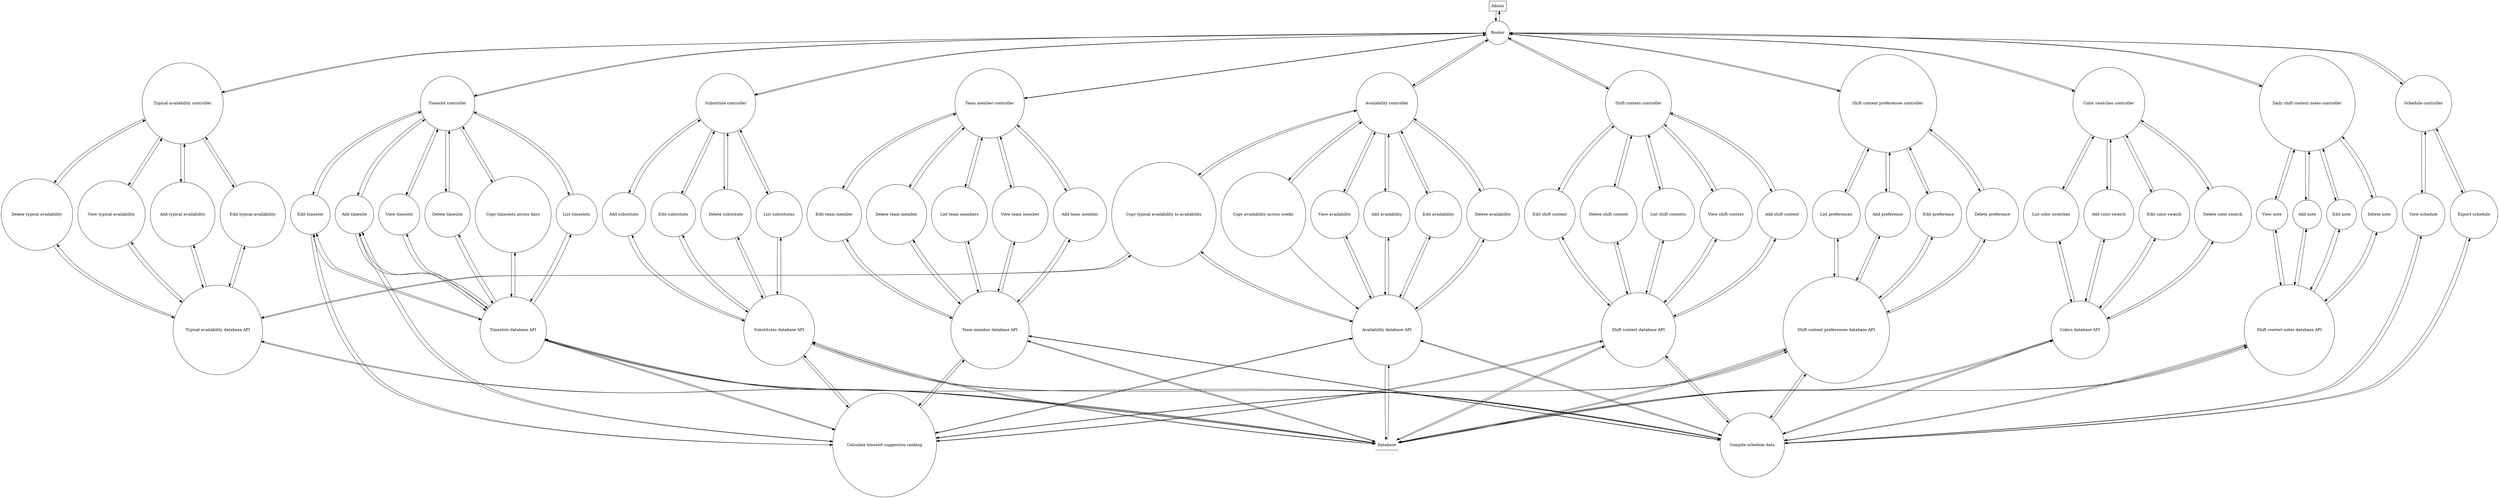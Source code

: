digraph data_flow_diagram {
    node [ shape = circle ]
    
    Admin [ shape = box ]

    Admin -> Router -> Admin

    subgraph controllers {
        rank = same
        
        "Team member controller"
        "Typical availability controller"
        "Availability controller"
        "Shift context controller"
        "Shift context preferences controller"
        "Color swatches controller"
        "Daily shift context notes controller"
        "Timeslot controller"
        "Substitute controller"
        "Schedule controller"
    }
    
    Router -> {
        "Team member controller"
        "Typical availability controller"
        "Availability controller"
        "Shift context controller"
        "Shift context preferences controller"
        "Color swatches controller"
        "Daily shift context notes controller"
        "Timeslot controller"
        "Substitute controller"
        "Schedule controller"
    } -> Router
    
    subgraph actions {
        rank = same
        
        "List team members"
        "View team member"
        "Add team member"
        "Edit team member"
        "Delete team member"
        
        "View typical availability"
        "Add typical availability"
        "Edit typical availability"
        "Delete typical availability"
        
        "View availability"
        "Add availability"
        "Edit availability"
        "Delete availability"
        "Copy typical availability to availability"
        "Copy availability across weeks"
        
        "List shift contexts"
        "View shift context"
        "Add shift context"
        "Edit shift context"
        "Delete shift context"
        
        "List preferences"
        "Add preference"
        "Edit preference"
        "Delete preference"
        
        "List color swatches"
        "Add color swatch"
        "Edit color swatch"
        "Delete color swatch"
        
        "View note"
        "Add note"
        "Edit note"
        "Delete note"
        
        "List timeslots"
        "View timeslot"
        "Add timeslot"
        "Edit timeslot"
        "Delete timeslot"
        "Copy timeslots across days"
        
        "List substitutes"
        "Add substitute"
        "Edit substitute"
        "Delete substitute"
        
        "View schedule"
        "Export schedule"
    }

    "Team member controller" -> {
        "List team members"
        "View team member"
        "Add team member"
        "Edit team member"
        "Delete team member"
    } -> "Team member controller"

    "Typical availability controller" -> {
        "View typical availability"
        "Add typical availability"
        "Edit typical availability"
        "Delete typical availability"
    } -> "Typical availability controller"

    "Availability controller" -> {
        "View availability"
        "Add availability"
        "Edit availability"
        "Delete availability"
        "Copy typical availability to availability"
        "Copy availability across weeks"
    } -> "Availability controller"

    "Shift context controller" -> {
        "List shift contexts"
        "View shift context"
        "Add shift context"
        "Edit shift context"
        "Delete shift context"
    } -> "Shift context controller"

    "Shift context preferences controller" -> {
        "List preferences"
        "Add preference"
        "Edit preference"
        "Delete preference"
    } -> "Shift context preferences controller"

    "Color swatches controller" -> {
        "List color swatches"
        "Add color swatch"
        "Edit color swatch"
        "Delete color swatch"
    } -> "Color swatches controller"

    "Daily shift context notes controller" -> {
        "View note"
        "Add note"
        "Edit note"
        "Delete note"
    } -> "Daily shift context notes controller"

    "Timeslot controller" -> {
        "List timeslots"
        "View timeslot"
        "Add timeslot"
        "Edit timeslot"
        "Delete timeslot"
        "Copy timeslots across days"
    } -> "Timeslot controller"

    "Substitute controller" -> {
        "List substitutes"
        "Add substitute"
        "Edit substitute"
        "Delete substitute"
    } -> "Substitute controller"

    "Schedule controller" -> {
        "View schedule"
        "Export schedule"
    } -> "Schedule controller"

    /* Database APIs */

    Database [ shape = underline ]

    Database -> {
        "Team member database API"
        "Typical availability database API"
        "Availability database API"
        "Shift context database API"
        "Shift context preferences database API"
        "Colors database API"
        "Shift context notes database API"
        "Timeslots database API"
        "Substitutes database API"
    } -> Database

    subgraph database_apis {
        rank = same
        
        "Team member database API"
        "Typical availability database API"
        "Availability database API"
        "Shift context database API"
        "Shift context preferences database API"
        "Colors database API"
        "Shift context notes database API"
        "Timeslots database API"
        "Substitutes database API"
    }

    "Team member database API" -> {
        "List team members"
        "View team member"
        "Add team member"
        "Edit team member"
        "Delete team member"
    } -> "Team member database API"
    
    "Typical availability database API" -> {
        "View typical availability"
        "Add typical availability"
        "Edit typical availability"
        "Delete typical availability"
    } -> "Typical availability database API"
    
    "Availability database API" -> {
        "View availability"
        "Add availability"
        "Edit availability"
        "Delete availability"
    } -> "Availability database API"
    
    "Copy typical availability to availability" -> {
        "Typical availability database API"
        "Availability database API"
    } -> "Copy typical availability to availability"
    
    "Copy availability across weeks" -> "Availability database API"
    
    "Shift context database API" -> {
        "List shift contexts"
        "View shift context"
        "Add shift context"
        "Edit shift context"
        "Delete shift context"
    } -> "Shift context database API"
    
    "Shift context preferences database API" -> {
        "List preferences"
        "Add preference"
        "Edit preference"
        "Delete preference"
    } -> "Shift context preferences database API"
    
    "Colors database API" -> {
        "List color swatches"
        "Add color swatch"
        "Edit color swatch"
        "Delete color swatch"
    } -> "Colors database API"
    
    "Shift context notes database API" -> {
        "View note"
        "Add note"
        "Edit note"
        "Delete note"
    } -> "Shift context notes database API"
    
    "Timeslots database API" -> {
        "List timeslots"
        "View timeslot"
        "Add timeslot"
        "Edit timeslot"
        "Delete timeslot"
        "Copy timeslots across days"
    } -> "Timeslots database API"
    
    "Substitutes database API" -> {
        "List substitutes"
        "Add substitute"
        "Edit substitute"
        "Delete substitute"
    } -> "Substitutes database API"
    
    /* Logic */
    
    subgraph logic {
        rank = max
        
        "Compile schedule data"
        "Calculate timeslot suggestion ranking"
    }
    
    "Compile schedule data" -> {
        "View schedule"
        "Export schedule"
        "Colors database API"
        "Team member database API"
        "Availability database API"
        "Shift context database API"
        "Shift context notes database API"
        "Shift context preferences database API"
        "Timeslots database API"
        "Substitutes database API"
    } -> "Compile schedule data"
    
    "Calculate timeslot suggestion ranking" -> {
        "Add timeslot"
        "Edit timeslot"
        "Team member database API"
        "Availability database API"
        "Shift context database API"
        "Shift context preferences database API"
        "Timeslots database API"
        "Substitutes database API"
    } -> "Calculate timeslot suggestion ranking"
}
